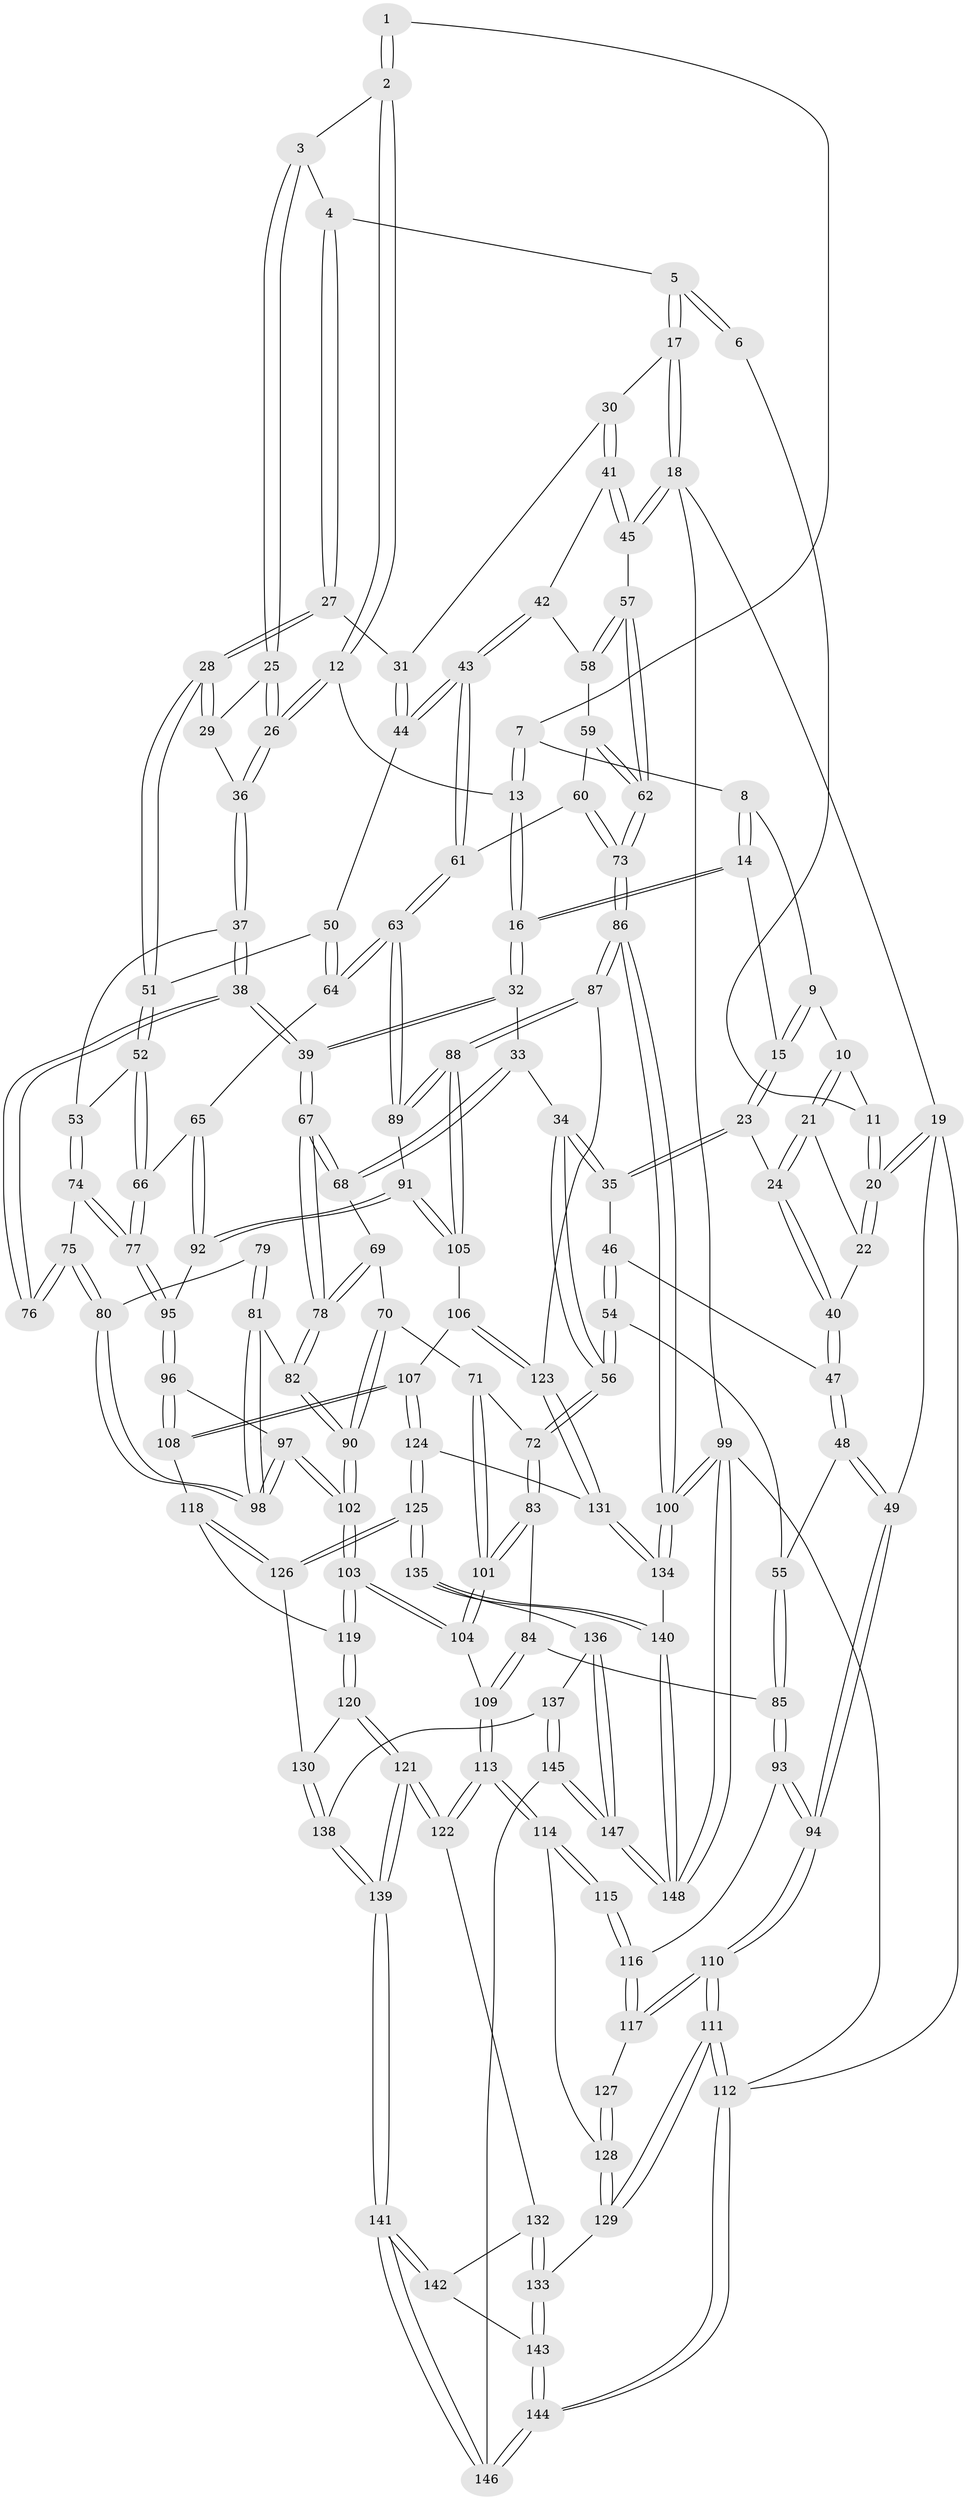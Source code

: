 // coarse degree distribution, {2: 0.033707865168539325, 4: 0.42696629213483145, 3: 0.5393258426966292}
// Generated by graph-tools (version 1.1) at 2025/38/03/04/25 23:38:22]
// undirected, 148 vertices, 367 edges
graph export_dot {
  node [color=gray90,style=filled];
  1 [pos="+0.4529165019330804+0"];
  2 [pos="+0.4980447080615896+0.027200537906965114"];
  3 [pos="+0.6166913613907589+0.0849594168857202"];
  4 [pos="+0.6607972079580045+0.07954809407771764"];
  5 [pos="+0.990921477342341+0"];
  6 [pos="+0.44919873501184504+0"];
  7 [pos="+0.364971806147907+0.03375309838821547"];
  8 [pos="+0.3559712166437801+0.04058471034053279"];
  9 [pos="+0.3100988639168953+0.030049777836096428"];
  10 [pos="+0.17188743770566625+0"];
  11 [pos="+0.056940468840173446+0"];
  12 [pos="+0.45932784352286776+0.12570248971658934"];
  13 [pos="+0.42803866835675114+0.1361230262512635"];
  14 [pos="+0.3165846410303485+0.11744368972542757"];
  15 [pos="+0.27962646746882563+0.12600771680235326"];
  16 [pos="+0.4038578490858639+0.15197869189168986"];
  17 [pos="+1+0"];
  18 [pos="+1+0"];
  19 [pos="+0+0"];
  20 [pos="+0+0"];
  21 [pos="+0.17473968714143093+0"];
  22 [pos="+0.08300100369920399+0.15026785589391833"];
  23 [pos="+0.2403165746926443+0.1374219345451135"];
  24 [pos="+0.23817009507701434+0.1355793180962836"];
  25 [pos="+0.582853571514968+0.13453557438934857"];
  26 [pos="+0.5217529316776901+0.18698158924166078"];
  27 [pos="+0.6967011542109551+0.18309631243558835"];
  28 [pos="+0.6940561606417475+0.21826939268009515"];
  29 [pos="+0.6141245290459161+0.1967562346203741"];
  30 [pos="+0.8775539791870762+0.08024871573485365"];
  31 [pos="+0.8446967368716978+0.11796526186125973"];
  32 [pos="+0.38297750674532205+0.25212435210860024"];
  33 [pos="+0.306864109678436+0.27871740070091433"];
  34 [pos="+0.30198595220855545+0.2788466468373121"];
  35 [pos="+0.2527796111180473+0.2134639719374522"];
  36 [pos="+0.5266790602509911+0.21659323348927934"];
  37 [pos="+0.519232760129835+0.2881000373306483"];
  38 [pos="+0.4966120265465317+0.3015642222093606"];
  39 [pos="+0.49288998750642743+0.3028418360308274"];
  40 [pos="+0.08561262398451855+0.18226629504640846"];
  41 [pos="+0.9108237170073658+0.23635605595662396"];
  42 [pos="+0.9046468734227715+0.26518384856434035"];
  43 [pos="+0.869518901512606+0.2852428439285999"];
  44 [pos="+0.7973048811250159+0.24854829324086283"];
  45 [pos="+1+0.031186451617565766"];
  46 [pos="+0.13229004353724183+0.26991032471716453"];
  47 [pos="+0.0682706008970487+0.21004281740250047"];
  48 [pos="+0+0.2570765558615401"];
  49 [pos="+0+0.27018486591533225"];
  50 [pos="+0.7238837624869704+0.2587683738176921"];
  51 [pos="+0.7007402671934283+0.25019015208261075"];
  52 [pos="+0.6431148660196233+0.30019336214462017"];
  53 [pos="+0.6077010069856661+0.30948799374530617"];
  54 [pos="+0.14185048830207858+0.33849669167228696"];
  55 [pos="+0.12533872089430767+0.35547390585769423"];
  56 [pos="+0.25462642567348054+0.35613416444855794"];
  57 [pos="+1+0.12193040289607192"];
  58 [pos="+0.9109749071990452+0.2681397237084088"];
  59 [pos="+0.9494902230213267+0.29237941098459824"];
  60 [pos="+0.9406074915667064+0.3604594406985833"];
  61 [pos="+0.8568611321891529+0.36150404529398633"];
  62 [pos="+1+0.3536964369105397"];
  63 [pos="+0.8439548848898288+0.38651560240716853"];
  64 [pos="+0.7774863818610069+0.3800178720586059"];
  65 [pos="+0.7692558907874184+0.3861253508449981"];
  66 [pos="+0.7057496382746273+0.41750722968322285"];
  67 [pos="+0.4626222341288123+0.3599670175053392"];
  68 [pos="+0.3660744306808606+0.3537767393981179"];
  69 [pos="+0.36637879686486874+0.3759072847628569"];
  70 [pos="+0.34869040144317975+0.407597257109686"];
  71 [pos="+0.2729271488096791+0.4249621968547054"];
  72 [pos="+0.26558446727979257+0.41538814150576964"];
  73 [pos="+1+0.5476972544293559"];
  74 [pos="+0.6031360673906637+0.3966069422794815"];
  75 [pos="+0.5901880699909854+0.4221162833385502"];
  76 [pos="+0.5185697189212294+0.34760346671570075"];
  77 [pos="+0.7021298981583964+0.424911685688422"];
  78 [pos="+0.44941719443502076+0.41724511259970976"];
  79 [pos="+0.5269104290618805+0.36870880547906815"];
  80 [pos="+0.5837295239856037+0.43808002347347214"];
  81 [pos="+0.541920510599374+0.4567525500370267"];
  82 [pos="+0.4476141756148916+0.44432306841489155"];
  83 [pos="+0.12192533685313098+0.4690208209232494"];
  84 [pos="+0.10405365404789321+0.4717545255082932"];
  85 [pos="+0.08205052537540555+0.466853292946574"];
  86 [pos="+1+0.5672336511321563"];
  87 [pos="+1+0.5723393031156957"];
  88 [pos="+1+0.5670976420566503"];
  89 [pos="+0.8814434377372533+0.4707842358628045"];
  90 [pos="+0.4405629836366373+0.45293600785294014"];
  91 [pos="+0.7987687314275834+0.5009028083882708"];
  92 [pos="+0.7785360351836962+0.48989362384987445"];
  93 [pos="+0.0750153707487962+0.46996192639705214"];
  94 [pos="+0+0.41931307856807337"];
  95 [pos="+0.6939624160540842+0.4687234149479438"];
  96 [pos="+0.6247768500681741+0.5480397458845621"];
  97 [pos="+0.6239296501161494+0.5474697668568007"];
  98 [pos="+0.5760890979726011+0.4685673990146308"];
  99 [pos="+1+1"];
  100 [pos="+1+1"];
  101 [pos="+0.30113337657688427+0.5305381516099682"];
  102 [pos="+0.39663737366349333+0.5596883318087018"];
  103 [pos="+0.39281854144295053+0.5632970606803828"];
  104 [pos="+0.30542389586437096+0.5400398480062414"];
  105 [pos="+0.7681360114609836+0.5771749762202609"];
  106 [pos="+0.7399855624261205+0.6056638655082424"];
  107 [pos="+0.7128630054980744+0.629607710357734"];
  108 [pos="+0.6278033259212613+0.5562060733461202"];
  109 [pos="+0.22835693246752056+0.5977356857421847"];
  110 [pos="+0+0.6885529143364726"];
  111 [pos="+0+0.772761215589274"];
  112 [pos="+0+1"];
  113 [pos="+0.1919144787127024+0.6614167912276795"];
  114 [pos="+0.14897205689979276+0.6588873005813257"];
  115 [pos="+0.12408882102412054+0.6351905340292747"];
  116 [pos="+0.07867877182472245+0.5551383024236054"];
  117 [pos="+0+0.6361394321253496"];
  118 [pos="+0.5581830653791444+0.6464742709869641"];
  119 [pos="+0.40179674434205664+0.6032959113809538"];
  120 [pos="+0.39729508106652817+0.7532588988697423"];
  121 [pos="+0.36155985059729173+0.7859714645907541"];
  122 [pos="+0.24789144948959047+0.7559854402796258"];
  123 [pos="+1+0.6029122627657362"];
  124 [pos="+0.7469865176500831+0.7392090178198595"];
  125 [pos="+0.6955369911237227+0.7782546372998865"];
  126 [pos="+0.5400762139469135+0.7516941121050466"];
  127 [pos="+0+0.6381941016980704"];
  128 [pos="+0.09723878512002616+0.7020932644354152"];
  129 [pos="+0.02074847684480287+0.8080532918538812"];
  130 [pos="+0.5203589947270212+0.7603458892889127"];
  131 [pos="+0.8027834159854977+0.7507190272929964"];
  132 [pos="+0.1711003463326822+0.8278091466230644"];
  133 [pos="+0.08504198284541561+0.8512002148190443"];
  134 [pos="+0.8577673147635195+0.8324193148842991"];
  135 [pos="+0.6702603412121179+0.8847159384357346"];
  136 [pos="+0.6186311526948871+0.9111038660458017"];
  137 [pos="+0.5991663572212963+0.9145009623882445"];
  138 [pos="+0.5422241882818968+0.9010615380825022"];
  139 [pos="+0.37274618539717447+0.9968883788643039"];
  140 [pos="+0.7332734509138008+0.9647833895627329"];
  141 [pos="+0.3633816438926882+1"];
  142 [pos="+0.21273072886958083+0.8969553646634163"];
  143 [pos="+0.10249849265690067+0.9904600403413152"];
  144 [pos="+0.10505734398275754+1"];
  145 [pos="+0.5068412776628286+1"];
  146 [pos="+0.3475418081365817+1"];
  147 [pos="+0.6620122082469698+1"];
  148 [pos="+0.8590636421860751+1"];
  1 -- 2;
  1 -- 2;
  1 -- 7;
  2 -- 3;
  2 -- 12;
  2 -- 12;
  3 -- 4;
  3 -- 25;
  3 -- 25;
  4 -- 5;
  4 -- 27;
  4 -- 27;
  5 -- 6;
  5 -- 6;
  5 -- 17;
  5 -- 17;
  6 -- 11;
  7 -- 8;
  7 -- 13;
  7 -- 13;
  8 -- 9;
  8 -- 14;
  8 -- 14;
  9 -- 10;
  9 -- 15;
  9 -- 15;
  10 -- 11;
  10 -- 21;
  10 -- 21;
  11 -- 20;
  11 -- 20;
  12 -- 13;
  12 -- 26;
  12 -- 26;
  13 -- 16;
  13 -- 16;
  14 -- 15;
  14 -- 16;
  14 -- 16;
  15 -- 23;
  15 -- 23;
  16 -- 32;
  16 -- 32;
  17 -- 18;
  17 -- 18;
  17 -- 30;
  18 -- 19;
  18 -- 45;
  18 -- 45;
  18 -- 99;
  19 -- 20;
  19 -- 20;
  19 -- 49;
  19 -- 112;
  20 -- 22;
  20 -- 22;
  21 -- 22;
  21 -- 24;
  21 -- 24;
  22 -- 40;
  23 -- 24;
  23 -- 35;
  23 -- 35;
  24 -- 40;
  24 -- 40;
  25 -- 26;
  25 -- 26;
  25 -- 29;
  26 -- 36;
  26 -- 36;
  27 -- 28;
  27 -- 28;
  27 -- 31;
  28 -- 29;
  28 -- 29;
  28 -- 51;
  28 -- 51;
  29 -- 36;
  30 -- 31;
  30 -- 41;
  30 -- 41;
  31 -- 44;
  31 -- 44;
  32 -- 33;
  32 -- 39;
  32 -- 39;
  33 -- 34;
  33 -- 68;
  33 -- 68;
  34 -- 35;
  34 -- 35;
  34 -- 56;
  34 -- 56;
  35 -- 46;
  36 -- 37;
  36 -- 37;
  37 -- 38;
  37 -- 38;
  37 -- 53;
  38 -- 39;
  38 -- 39;
  38 -- 76;
  38 -- 76;
  39 -- 67;
  39 -- 67;
  40 -- 47;
  40 -- 47;
  41 -- 42;
  41 -- 45;
  41 -- 45;
  42 -- 43;
  42 -- 43;
  42 -- 58;
  43 -- 44;
  43 -- 44;
  43 -- 61;
  43 -- 61;
  44 -- 50;
  45 -- 57;
  46 -- 47;
  46 -- 54;
  46 -- 54;
  47 -- 48;
  47 -- 48;
  48 -- 49;
  48 -- 49;
  48 -- 55;
  49 -- 94;
  49 -- 94;
  50 -- 51;
  50 -- 64;
  50 -- 64;
  51 -- 52;
  51 -- 52;
  52 -- 53;
  52 -- 66;
  52 -- 66;
  53 -- 74;
  53 -- 74;
  54 -- 55;
  54 -- 56;
  54 -- 56;
  55 -- 85;
  55 -- 85;
  56 -- 72;
  56 -- 72;
  57 -- 58;
  57 -- 58;
  57 -- 62;
  57 -- 62;
  58 -- 59;
  59 -- 60;
  59 -- 62;
  59 -- 62;
  60 -- 61;
  60 -- 73;
  60 -- 73;
  61 -- 63;
  61 -- 63;
  62 -- 73;
  62 -- 73;
  63 -- 64;
  63 -- 64;
  63 -- 89;
  63 -- 89;
  64 -- 65;
  65 -- 66;
  65 -- 92;
  65 -- 92;
  66 -- 77;
  66 -- 77;
  67 -- 68;
  67 -- 68;
  67 -- 78;
  67 -- 78;
  68 -- 69;
  69 -- 70;
  69 -- 78;
  69 -- 78;
  70 -- 71;
  70 -- 90;
  70 -- 90;
  71 -- 72;
  71 -- 101;
  71 -- 101;
  72 -- 83;
  72 -- 83;
  73 -- 86;
  73 -- 86;
  74 -- 75;
  74 -- 77;
  74 -- 77;
  75 -- 76;
  75 -- 76;
  75 -- 80;
  75 -- 80;
  77 -- 95;
  77 -- 95;
  78 -- 82;
  78 -- 82;
  79 -- 80;
  79 -- 81;
  79 -- 81;
  80 -- 98;
  80 -- 98;
  81 -- 82;
  81 -- 98;
  81 -- 98;
  82 -- 90;
  82 -- 90;
  83 -- 84;
  83 -- 101;
  83 -- 101;
  84 -- 85;
  84 -- 109;
  84 -- 109;
  85 -- 93;
  85 -- 93;
  86 -- 87;
  86 -- 87;
  86 -- 100;
  86 -- 100;
  87 -- 88;
  87 -- 88;
  87 -- 123;
  88 -- 89;
  88 -- 89;
  88 -- 105;
  88 -- 105;
  89 -- 91;
  90 -- 102;
  90 -- 102;
  91 -- 92;
  91 -- 92;
  91 -- 105;
  91 -- 105;
  92 -- 95;
  93 -- 94;
  93 -- 94;
  93 -- 116;
  94 -- 110;
  94 -- 110;
  95 -- 96;
  95 -- 96;
  96 -- 97;
  96 -- 108;
  96 -- 108;
  97 -- 98;
  97 -- 98;
  97 -- 102;
  97 -- 102;
  99 -- 100;
  99 -- 100;
  99 -- 148;
  99 -- 148;
  99 -- 112;
  100 -- 134;
  100 -- 134;
  101 -- 104;
  101 -- 104;
  102 -- 103;
  102 -- 103;
  103 -- 104;
  103 -- 104;
  103 -- 119;
  103 -- 119;
  104 -- 109;
  105 -- 106;
  106 -- 107;
  106 -- 123;
  106 -- 123;
  107 -- 108;
  107 -- 108;
  107 -- 124;
  107 -- 124;
  108 -- 118;
  109 -- 113;
  109 -- 113;
  110 -- 111;
  110 -- 111;
  110 -- 117;
  110 -- 117;
  111 -- 112;
  111 -- 112;
  111 -- 129;
  111 -- 129;
  112 -- 144;
  112 -- 144;
  113 -- 114;
  113 -- 114;
  113 -- 122;
  113 -- 122;
  114 -- 115;
  114 -- 115;
  114 -- 128;
  115 -- 116;
  115 -- 116;
  116 -- 117;
  116 -- 117;
  117 -- 127;
  118 -- 119;
  118 -- 126;
  118 -- 126;
  119 -- 120;
  119 -- 120;
  120 -- 121;
  120 -- 121;
  120 -- 130;
  121 -- 122;
  121 -- 122;
  121 -- 139;
  121 -- 139;
  122 -- 132;
  123 -- 131;
  123 -- 131;
  124 -- 125;
  124 -- 125;
  124 -- 131;
  125 -- 126;
  125 -- 126;
  125 -- 135;
  125 -- 135;
  126 -- 130;
  127 -- 128;
  127 -- 128;
  128 -- 129;
  128 -- 129;
  129 -- 133;
  130 -- 138;
  130 -- 138;
  131 -- 134;
  131 -- 134;
  132 -- 133;
  132 -- 133;
  132 -- 142;
  133 -- 143;
  133 -- 143;
  134 -- 140;
  135 -- 136;
  135 -- 140;
  135 -- 140;
  136 -- 137;
  136 -- 147;
  136 -- 147;
  137 -- 138;
  137 -- 145;
  137 -- 145;
  138 -- 139;
  138 -- 139;
  139 -- 141;
  139 -- 141;
  140 -- 148;
  140 -- 148;
  141 -- 142;
  141 -- 142;
  141 -- 146;
  141 -- 146;
  142 -- 143;
  143 -- 144;
  143 -- 144;
  144 -- 146;
  144 -- 146;
  145 -- 146;
  145 -- 147;
  145 -- 147;
  147 -- 148;
  147 -- 148;
}
